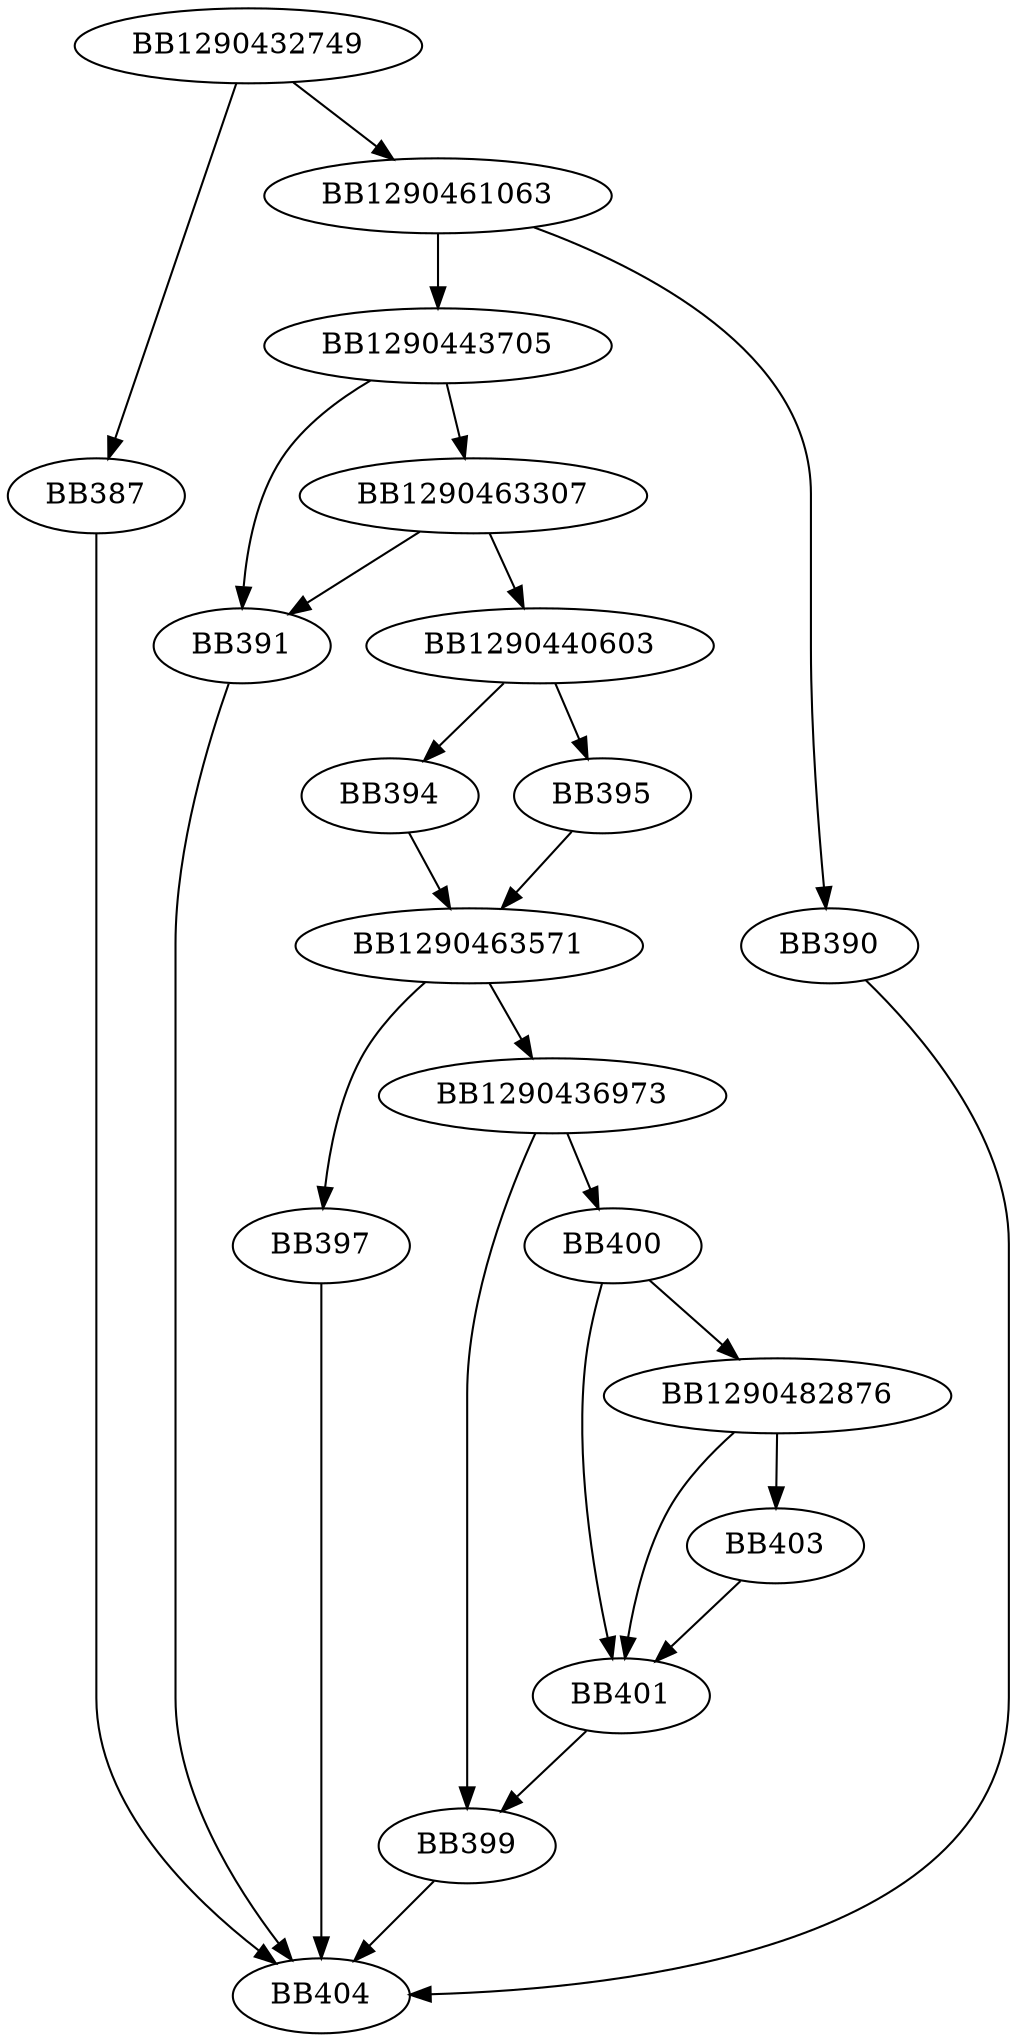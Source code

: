digraph G{
	BB1290432749->BB387;
	BB1290432749->BB1290461063;
	BB1290461063->BB1290443705;
	BB1290461063->BB390;
	BB1290443705->BB391;
	BB1290443705->BB1290463307;
	BB1290463307->BB391;
	BB1290463307->BB1290440603;
	BB1290440603->BB394;
	BB1290440603->BB395;
	BB395->BB1290463571;
	BB394->BB1290463571;
	BB1290463571->BB397;
	BB1290463571->BB1290436973;
	BB1290436973->BB399;
	BB1290436973->BB400;
	BB400->BB401;
	BB400->BB1290482876;
	BB1290482876->BB403;
	BB1290482876->BB401;
	BB403->BB401;
	BB401->BB399;
	BB399->BB404;
	BB397->BB404;
	BB391->BB404;
	BB390->BB404;
	BB387->BB404;
}
